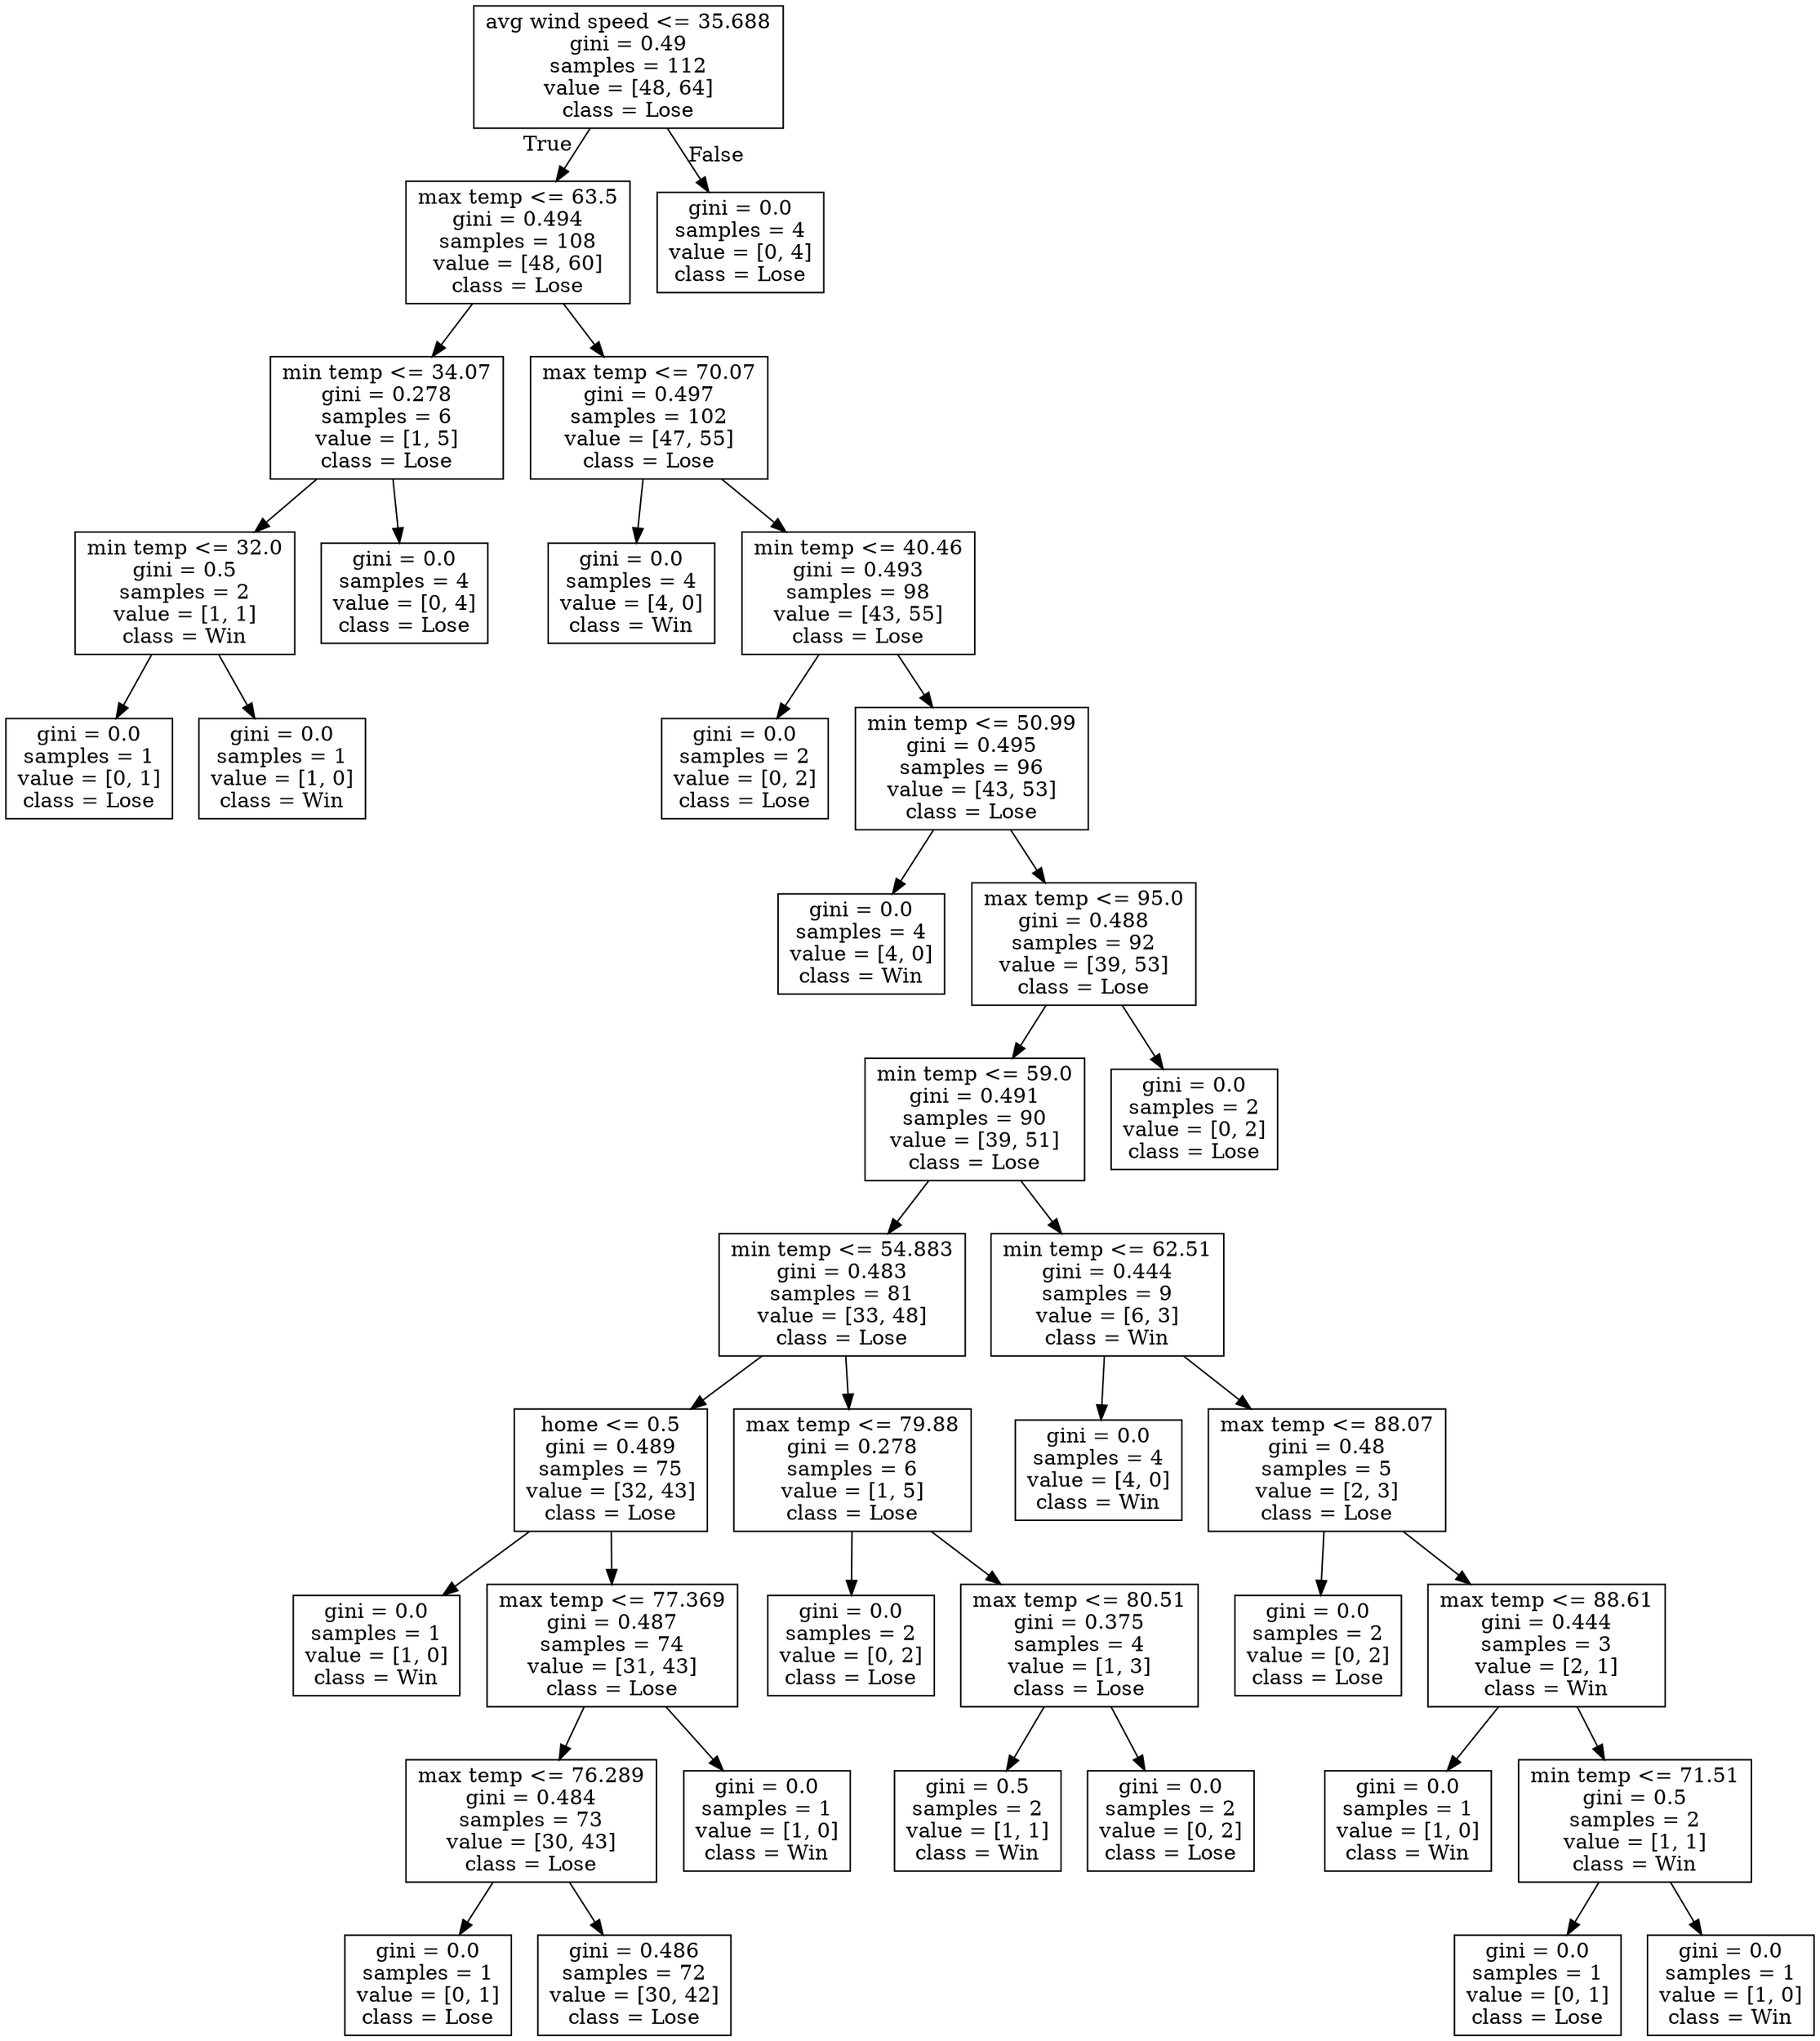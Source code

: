 digraph Tree {
node [shape=box] ;
0 [label="avg wind speed <= 35.688\ngini = 0.49\nsamples = 112\nvalue = [48, 64]\nclass = Lose"] ;
1 [label="max temp <= 63.5\ngini = 0.494\nsamples = 108\nvalue = [48, 60]\nclass = Lose"] ;
0 -> 1 [labeldistance=2.5, labelangle=45, headlabel="True"] ;
2 [label="min temp <= 34.07\ngini = 0.278\nsamples = 6\nvalue = [1, 5]\nclass = Lose"] ;
1 -> 2 ;
3 [label="min temp <= 32.0\ngini = 0.5\nsamples = 2\nvalue = [1, 1]\nclass = Win"] ;
2 -> 3 ;
4 [label="gini = 0.0\nsamples = 1\nvalue = [0, 1]\nclass = Lose"] ;
3 -> 4 ;
5 [label="gini = 0.0\nsamples = 1\nvalue = [1, 0]\nclass = Win"] ;
3 -> 5 ;
6 [label="gini = 0.0\nsamples = 4\nvalue = [0, 4]\nclass = Lose"] ;
2 -> 6 ;
7 [label="max temp <= 70.07\ngini = 0.497\nsamples = 102\nvalue = [47, 55]\nclass = Lose"] ;
1 -> 7 ;
8 [label="gini = 0.0\nsamples = 4\nvalue = [4, 0]\nclass = Win"] ;
7 -> 8 ;
9 [label="min temp <= 40.46\ngini = 0.493\nsamples = 98\nvalue = [43, 55]\nclass = Lose"] ;
7 -> 9 ;
10 [label="gini = 0.0\nsamples = 2\nvalue = [0, 2]\nclass = Lose"] ;
9 -> 10 ;
11 [label="min temp <= 50.99\ngini = 0.495\nsamples = 96\nvalue = [43, 53]\nclass = Lose"] ;
9 -> 11 ;
12 [label="gini = 0.0\nsamples = 4\nvalue = [4, 0]\nclass = Win"] ;
11 -> 12 ;
13 [label="max temp <= 95.0\ngini = 0.488\nsamples = 92\nvalue = [39, 53]\nclass = Lose"] ;
11 -> 13 ;
14 [label="min temp <= 59.0\ngini = 0.491\nsamples = 90\nvalue = [39, 51]\nclass = Lose"] ;
13 -> 14 ;
15 [label="min temp <= 54.883\ngini = 0.483\nsamples = 81\nvalue = [33, 48]\nclass = Lose"] ;
14 -> 15 ;
16 [label="home <= 0.5\ngini = 0.489\nsamples = 75\nvalue = [32, 43]\nclass = Lose"] ;
15 -> 16 ;
17 [label="gini = 0.0\nsamples = 1\nvalue = [1, 0]\nclass = Win"] ;
16 -> 17 ;
18 [label="max temp <= 77.369\ngini = 0.487\nsamples = 74\nvalue = [31, 43]\nclass = Lose"] ;
16 -> 18 ;
19 [label="max temp <= 76.289\ngini = 0.484\nsamples = 73\nvalue = [30, 43]\nclass = Lose"] ;
18 -> 19 ;
20 [label="gini = 0.0\nsamples = 1\nvalue = [0, 1]\nclass = Lose"] ;
19 -> 20 ;
21 [label="gini = 0.486\nsamples = 72\nvalue = [30, 42]\nclass = Lose"] ;
19 -> 21 ;
22 [label="gini = 0.0\nsamples = 1\nvalue = [1, 0]\nclass = Win"] ;
18 -> 22 ;
23 [label="max temp <= 79.88\ngini = 0.278\nsamples = 6\nvalue = [1, 5]\nclass = Lose"] ;
15 -> 23 ;
24 [label="gini = 0.0\nsamples = 2\nvalue = [0, 2]\nclass = Lose"] ;
23 -> 24 ;
25 [label="max temp <= 80.51\ngini = 0.375\nsamples = 4\nvalue = [1, 3]\nclass = Lose"] ;
23 -> 25 ;
26 [label="gini = 0.5\nsamples = 2\nvalue = [1, 1]\nclass = Win"] ;
25 -> 26 ;
27 [label="gini = 0.0\nsamples = 2\nvalue = [0, 2]\nclass = Lose"] ;
25 -> 27 ;
28 [label="min temp <= 62.51\ngini = 0.444\nsamples = 9\nvalue = [6, 3]\nclass = Win"] ;
14 -> 28 ;
29 [label="gini = 0.0\nsamples = 4\nvalue = [4, 0]\nclass = Win"] ;
28 -> 29 ;
30 [label="max temp <= 88.07\ngini = 0.48\nsamples = 5\nvalue = [2, 3]\nclass = Lose"] ;
28 -> 30 ;
31 [label="gini = 0.0\nsamples = 2\nvalue = [0, 2]\nclass = Lose"] ;
30 -> 31 ;
32 [label="max temp <= 88.61\ngini = 0.444\nsamples = 3\nvalue = [2, 1]\nclass = Win"] ;
30 -> 32 ;
33 [label="gini = 0.0\nsamples = 1\nvalue = [1, 0]\nclass = Win"] ;
32 -> 33 ;
34 [label="min temp <= 71.51\ngini = 0.5\nsamples = 2\nvalue = [1, 1]\nclass = Win"] ;
32 -> 34 ;
35 [label="gini = 0.0\nsamples = 1\nvalue = [0, 1]\nclass = Lose"] ;
34 -> 35 ;
36 [label="gini = 0.0\nsamples = 1\nvalue = [1, 0]\nclass = Win"] ;
34 -> 36 ;
37 [label="gini = 0.0\nsamples = 2\nvalue = [0, 2]\nclass = Lose"] ;
13 -> 37 ;
38 [label="gini = 0.0\nsamples = 4\nvalue = [0, 4]\nclass = Lose"] ;
0 -> 38 [labeldistance=2.5, labelangle=-45, headlabel="False"] ;
}